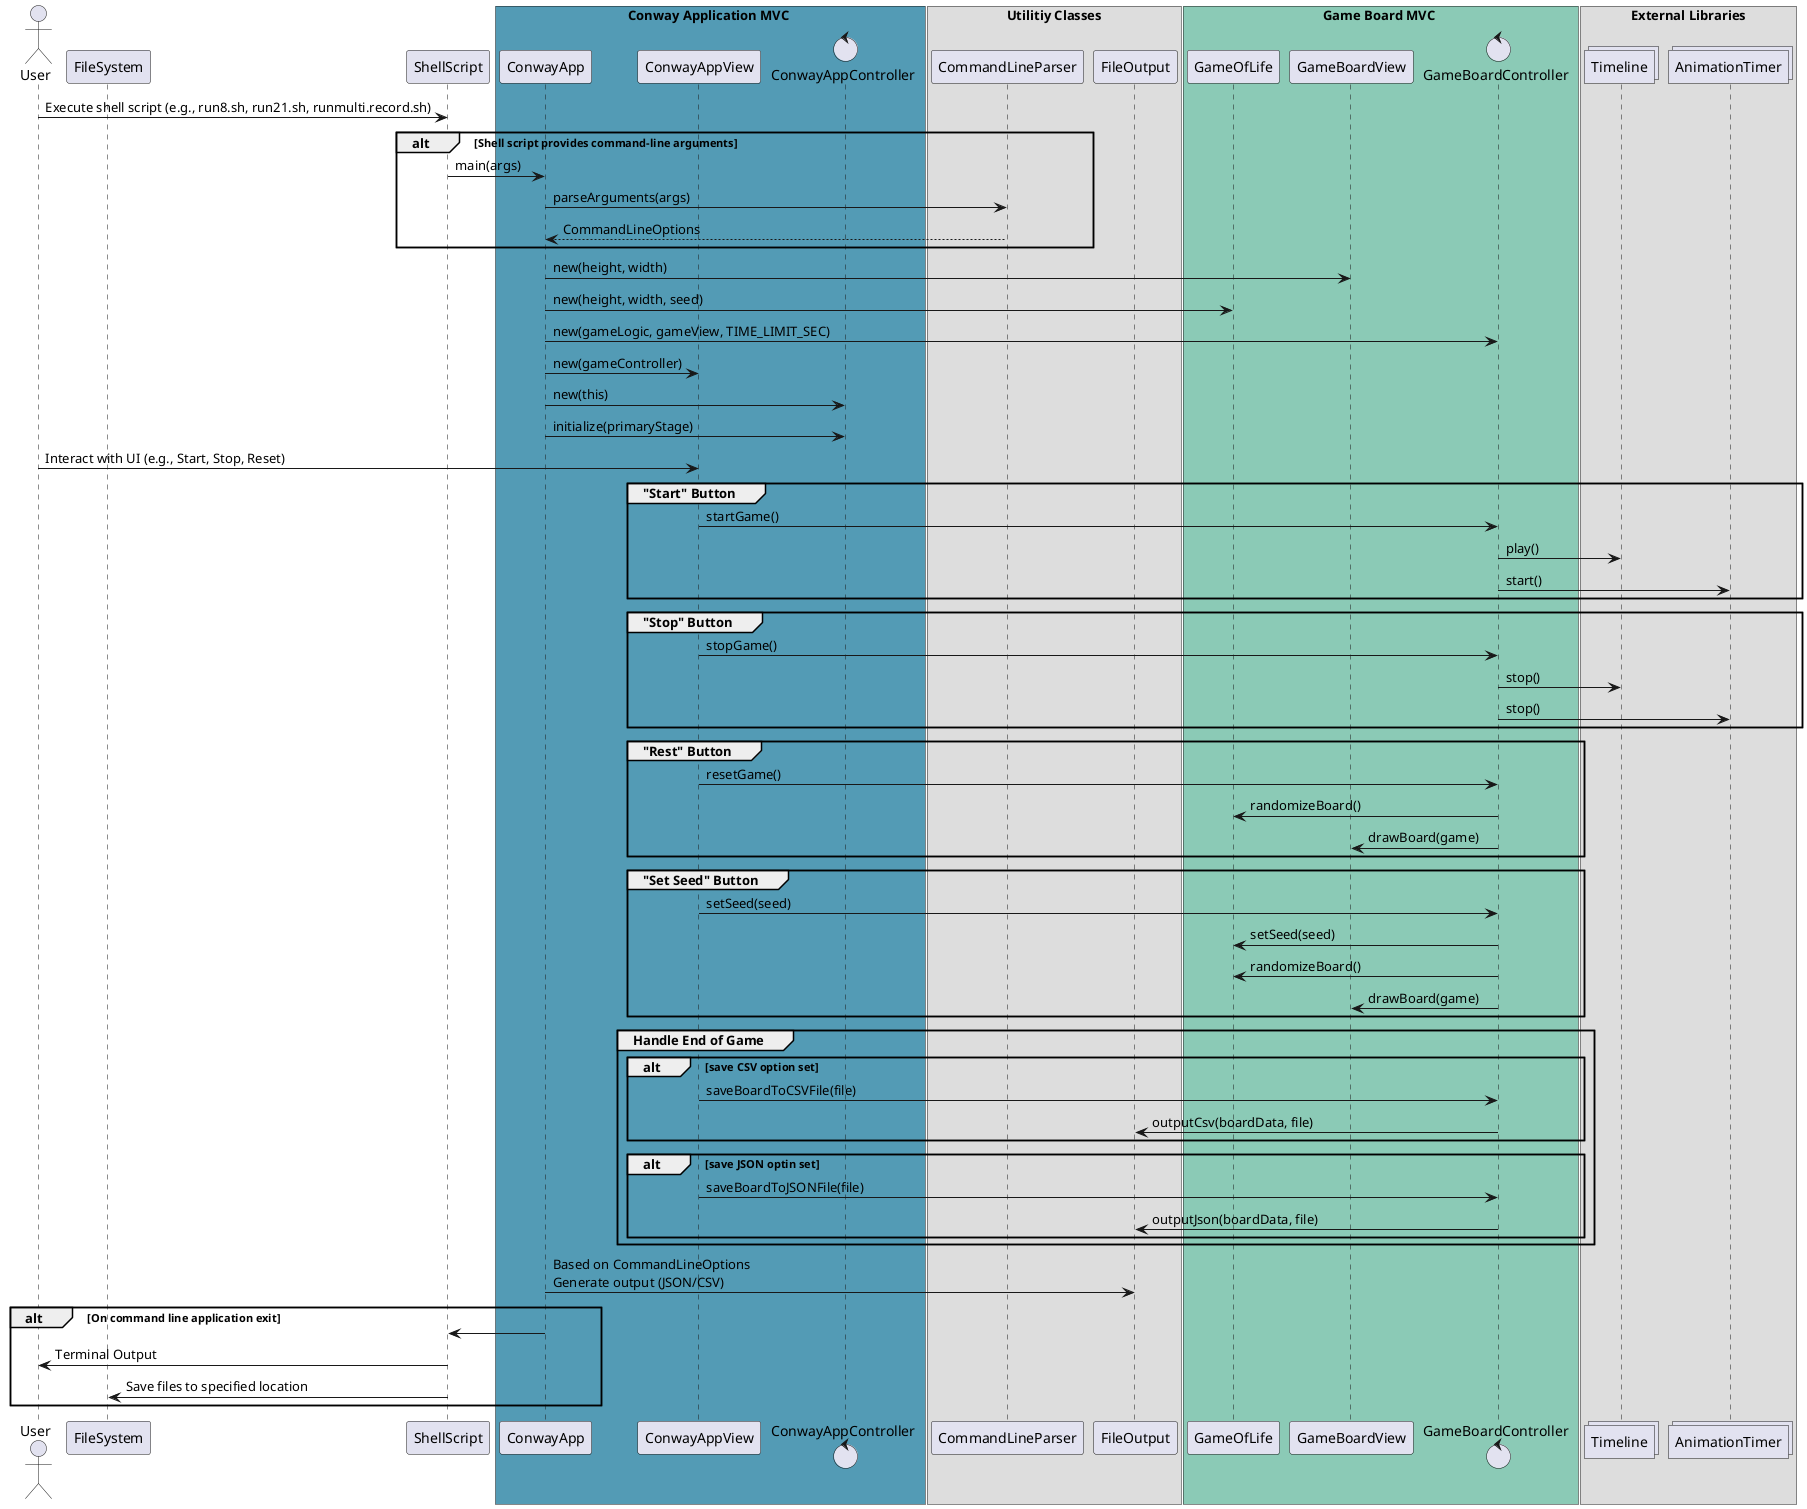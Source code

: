 @startuml
actor User

participant FileSystem
participant ShellScript

box "Conway Application MVC "#539bb5
    participant ConwayApp
    participant ConwayAppView
        control ConwayAppController
    end box
    box Utilitiy Classes
        participant CommandLineParser
        participant FileOutput
    end box

box "Game Board MVC "#8bcab6
    participant GameOfLife
    participant GameBoardView
    control GameBoardController
end box 


box External Libraries
    collections Timeline
    collections AnimationTimer
end box 


User -> ShellScript : Execute shell script (e.g., run8.sh, run21.sh, runmulti.record.sh)
alt Shell script provides command-line arguments
    ShellScript -> ConwayApp : main(args)
    ConwayApp -> CommandLineParser : parseArguments(args)
    CommandLineParser --> ConwayApp : CommandLineOptions
end

ConwayApp -> GameBoardView : new(height, width)
ConwayApp -> GameOfLife : new(height, width, seed)


ConwayApp -> GameBoardController : new(gameLogic, gameView, TIME_LIMIT_SEC)
ConwayApp -> ConwayAppView : new(gameController)
ConwayApp -> ConwayAppController : new(this)
ConwayApp -> ConwayAppController : initialize(primaryStage)
User -> ConwayAppView : Interact with UI (e.g., Start, Stop, Reset)

group "Start" Button
    ConwayAppView -> GameBoardController : startGame()
    GameBoardController -> Timeline : play()
    GameBoardController -> AnimationTimer : start()
end
group "Stop" Button
    ConwayAppView -> GameBoardController : stopGame()
    GameBoardController -> Timeline : stop()
    GameBoardController -> AnimationTimer : stop()
end
group "Rest" Button
    ConwayAppView -> GameBoardController : resetGame()
    GameBoardController -> GameOfLife : randomizeBoard()
    GameBoardController -> GameBoardView : drawBoard(game)
end

group "Set Seed" Button
    ConwayAppView -> GameBoardController : setSeed(seed)
    GameBoardController -> GameOfLife : setSeed(seed)
    GameBoardController -> GameOfLife : randomizeBoard()
    GameBoardController -> GameBoardView : drawBoard(game)
end 
group Handle End of Game
    alt save CSV option set
        ConwayAppView -> GameBoardController : saveBoardToCSVFile(file)
        GameBoardController -> FileOutput : outputCsv(boardData, file)
    end
    alt save JSON optin set
        ConwayAppView -> GameBoardController : saveBoardToJSONFile(file)
        GameBoardController -> FileOutput : outputJson(boardData, file)
    end 
end
    ConwayApp -> FileOutput : Based on CommandLineOptions\nGenerate output (JSON/CSV)
alt On command line application exit
    ConwayApp -> ShellScript
    ShellScript -> User : Terminal Output
   
    ShellScript -> FileSystem : Save files to specified location
end

@enduml